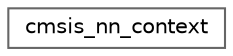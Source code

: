 digraph "Graphical Class Hierarchy"
{
 // LATEX_PDF_SIZE
  bgcolor="transparent";
  edge [fontname=Helvetica,fontsize=10,labelfontname=Helvetica,labelfontsize=10];
  node [fontname=Helvetica,fontsize=10,shape=box,height=0.2,width=0.4];
  rankdir="LR";
  Node0 [id="Node000000",label="cmsis_nn_context",height=0.2,width=0.4,color="grey40", fillcolor="white", style="filled",URL="$structcmsis__nn__context.html",tooltip=" "];
}
